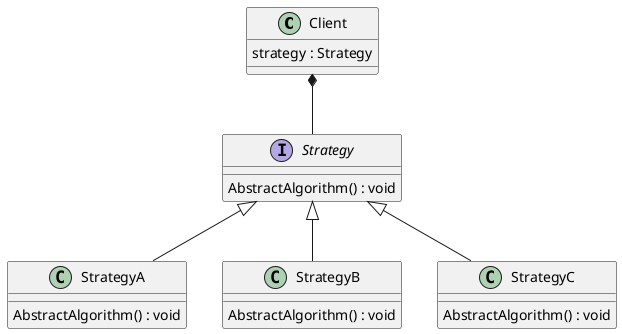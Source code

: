 @startuml

Class Client
Client : strategy : Strategy

Interface Strategy
Strategy : AbstractAlgorithm() : void

Class StrategyA
StrategyA : AbstractAlgorithm() : void

Class StrategyB
StrategyB : AbstractAlgorithm() : void

Class StrategyC
StrategyC : AbstractAlgorithm() : void



Client *-- Strategy
Strategy <|-- StrategyA
Strategy <|-- StrategyB
Strategy <|-- StrategyC

@endml
